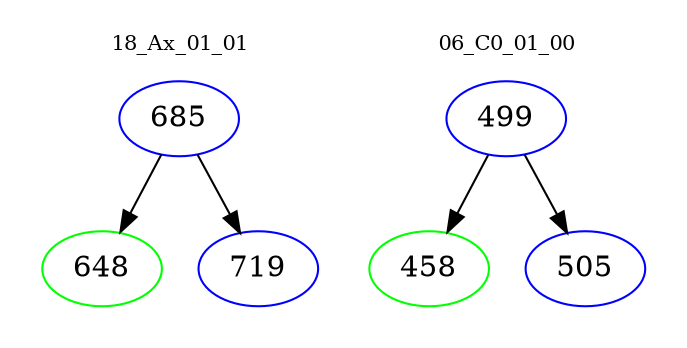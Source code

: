 digraph{
subgraph cluster_0 {
color = white
label = "18_Ax_01_01";
fontsize=10;
T0_685 [label="685", color="blue"]
T0_685 -> T0_648 [color="black"]
T0_648 [label="648", color="green"]
T0_685 -> T0_719 [color="black"]
T0_719 [label="719", color="blue"]
}
subgraph cluster_1 {
color = white
label = "06_C0_01_00";
fontsize=10;
T1_499 [label="499", color="blue"]
T1_499 -> T1_458 [color="black"]
T1_458 [label="458", color="green"]
T1_499 -> T1_505 [color="black"]
T1_505 [label="505", color="blue"]
}
}
